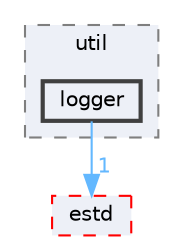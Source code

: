 digraph "logger"
{
 // LATEX_PDF_SIZE
  bgcolor="transparent";
  edge [fontname=Helvetica,fontsize=10,labelfontname=Helvetica,labelfontsize=10];
  node [fontname=Helvetica,fontsize=10,shape=box,height=0.2,width=0.4];
  compound=true
  subgraph clusterdir_32c52d192ab7c53d1c5f75b00cf624b1 {
    graph [ bgcolor="#edf0f7", pencolor="grey50", label="util", fontname=Helvetica,fontsize=10 style="filled,dashed", URL="dir_32c52d192ab7c53d1c5f75b00cf624b1.html",tooltip=""]
  dir_eea8ebee04756e711c103b5b23037ed0 [label="logger", fillcolor="#edf0f7", color="grey25", style="filled,bold", URL="dir_eea8ebee04756e711c103b5b23037ed0.html",tooltip=""];
  }
  dir_705ed472854f071e46e92f9933f4d565 [label="estd", fillcolor="#edf0f7", color="red", style="filled,dashed", URL="dir_705ed472854f071e46e92f9933f4d565.html",tooltip=""];
  dir_eea8ebee04756e711c103b5b23037ed0->dir_705ed472854f071e46e92f9933f4d565 [headlabel="1", labeldistance=1.5 headhref="dir_000145_000075.html" href="dir_000145_000075.html" color="steelblue1" fontcolor="steelblue1"];
}
